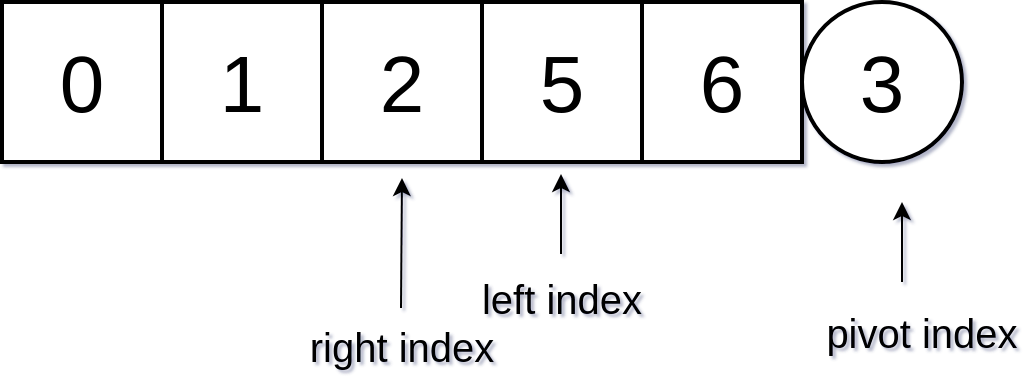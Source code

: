 <mxfile version="21.2.8" type="device">
  <diagram name="Page-1" id="-rDg5QQmsPyUOmkQ-tvM">
    <mxGraphModel dx="1221" dy="725" grid="0" gridSize="10" guides="1" tooltips="1" connect="1" arrows="1" fold="1" page="0" pageScale="1" pageWidth="827" pageHeight="1169" background="#ffffff" math="0" shadow="1">
      <root>
        <mxCell id="0" />
        <mxCell id="1" parent="0" />
        <mxCell id="SQr2vhlfjh-zUIq2BoOA-1" value="&lt;font style=&quot;font-size: 40px;&quot;&gt;0&lt;/font&gt;" style="whiteSpace=wrap;html=1;aspect=fixed;strokeWidth=2;" vertex="1" parent="1">
          <mxGeometry x="160" y="40" width="80" height="80" as="geometry" />
        </mxCell>
        <mxCell id="SQr2vhlfjh-zUIq2BoOA-2" value="&lt;font style=&quot;font-size: 40px;&quot;&gt;1&lt;/font&gt;" style="whiteSpace=wrap;html=1;aspect=fixed;strokeWidth=2;" vertex="1" parent="1">
          <mxGeometry x="240" y="40" width="80" height="80" as="geometry" />
        </mxCell>
        <mxCell id="SQr2vhlfjh-zUIq2BoOA-3" value="&lt;font style=&quot;font-size: 40px;&quot;&gt;2&lt;/font&gt;" style="whiteSpace=wrap;html=1;aspect=fixed;strokeWidth=2;" vertex="1" parent="1">
          <mxGeometry x="320" y="40" width="80" height="80" as="geometry" />
        </mxCell>
        <mxCell id="SQr2vhlfjh-zUIq2BoOA-4" value="&lt;font style=&quot;font-size: 40px;&quot;&gt;5&lt;/font&gt;" style="whiteSpace=wrap;html=1;aspect=fixed;strokeWidth=2;" vertex="1" parent="1">
          <mxGeometry x="400" y="40" width="80" height="80" as="geometry" />
        </mxCell>
        <mxCell id="SQr2vhlfjh-zUIq2BoOA-5" value="&lt;font style=&quot;font-size: 40px;&quot;&gt;6&lt;/font&gt;" style="whiteSpace=wrap;html=1;aspect=fixed;strokeWidth=2;" vertex="1" parent="1">
          <mxGeometry x="480" y="40" width="80" height="80" as="geometry" />
        </mxCell>
        <mxCell id="SQr2vhlfjh-zUIq2BoOA-6" value="&lt;font style=&quot;font-size: 40px;&quot;&gt;3&lt;/font&gt;" style="ellipse;whiteSpace=wrap;html=1;strokeWidth=2;" vertex="1" parent="1">
          <mxGeometry x="560" y="40" width="80" height="80" as="geometry" />
        </mxCell>
        <mxCell id="SQr2vhlfjh-zUIq2BoOA-7" value="" style="endArrow=classic;html=1;rounded=0;strokeColor=#000000;" edge="1" parent="1">
          <mxGeometry width="50" height="50" relative="1" as="geometry">
            <mxPoint x="439.5" y="166" as="sourcePoint" />
            <mxPoint x="439.5" y="126" as="targetPoint" />
          </mxGeometry>
        </mxCell>
        <mxCell id="SQr2vhlfjh-zUIq2BoOA-8" value="&lt;font style=&quot;font-size: 20px;&quot;&gt;left index&lt;/font&gt;" style="text;html=1;strokeColor=none;fillColor=none;align=center;verticalAlign=middle;whiteSpace=wrap;rounded=0;strokeWidth=0;" vertex="1" parent="1">
          <mxGeometry x="390" y="173" width="100" height="30" as="geometry" />
        </mxCell>
        <mxCell id="SQr2vhlfjh-zUIq2BoOA-11" value="" style="endArrow=classic;html=1;rounded=0;" edge="1" parent="1">
          <mxGeometry width="50" height="50" relative="1" as="geometry">
            <mxPoint x="359.5" y="193" as="sourcePoint" />
            <mxPoint x="360" y="128" as="targetPoint" />
          </mxGeometry>
        </mxCell>
        <mxCell id="SQr2vhlfjh-zUIq2BoOA-12" value="&lt;font style=&quot;font-size: 20px;&quot;&gt;right index&lt;/font&gt;" style="text;html=1;strokeColor=none;fillColor=none;align=center;verticalAlign=middle;whiteSpace=wrap;rounded=0;" vertex="1" parent="1">
          <mxGeometry x="310" y="197" width="100" height="30" as="geometry" />
        </mxCell>
        <mxCell id="SQr2vhlfjh-zUIq2BoOA-13" value="" style="endArrow=classic;html=1;rounded=0;" edge="1" parent="1">
          <mxGeometry width="50" height="50" relative="1" as="geometry">
            <mxPoint x="610" y="180" as="sourcePoint" />
            <mxPoint x="610" y="140" as="targetPoint" />
          </mxGeometry>
        </mxCell>
        <mxCell id="SQr2vhlfjh-zUIq2BoOA-14" value="&lt;font style=&quot;font-size: 20px;&quot;&gt;pivot index&lt;/font&gt;" style="text;html=1;strokeColor=none;fillColor=none;align=center;verticalAlign=middle;whiteSpace=wrap;rounded=0;" vertex="1" parent="1">
          <mxGeometry x="570" y="190" width="100" height="30" as="geometry" />
        </mxCell>
      </root>
    </mxGraphModel>
  </diagram>
</mxfile>
